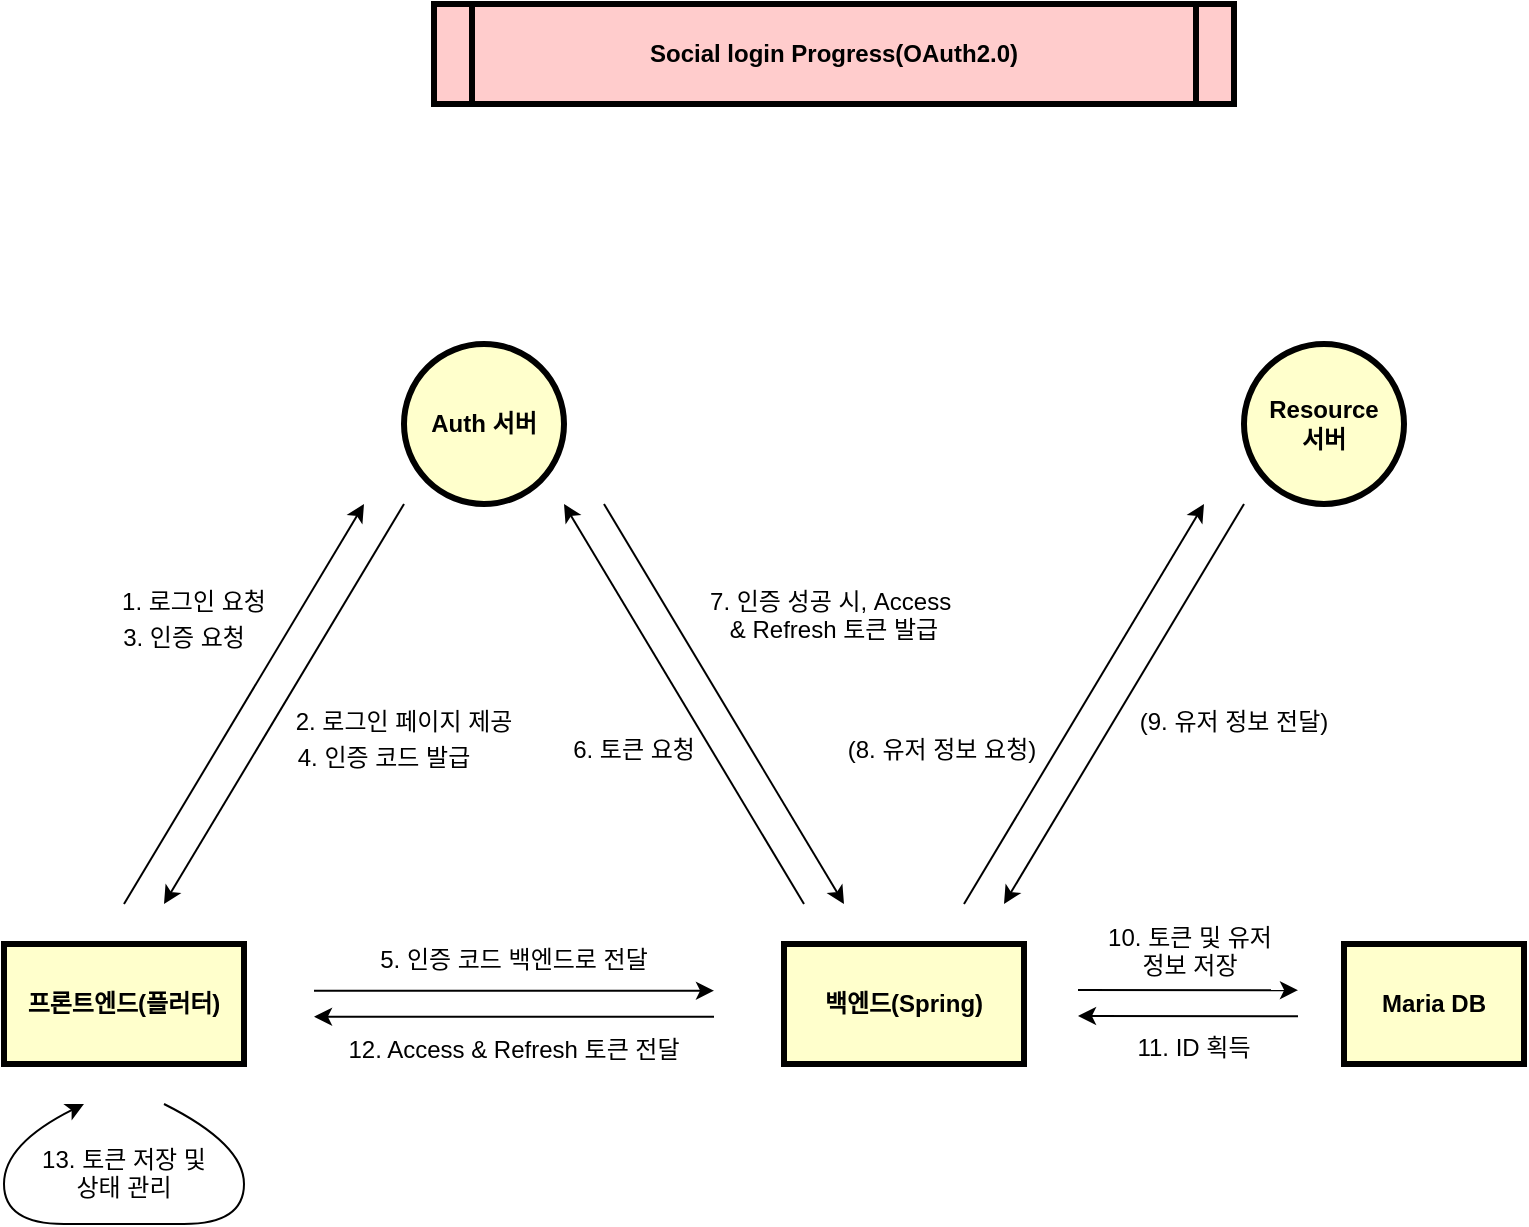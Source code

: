 <mxfile version="21.1.2" type="github">
  <diagram name="Page-1" id="c7558073-3199-34d8-9f00-42111426c3f3">
    <mxGraphModel dx="1763" dy="1627" grid="1" gridSize="10" guides="1" tooltips="1" connect="1" arrows="1" fold="1" page="1" pageScale="1" pageWidth="1169" pageHeight="827" background="none" math="0" shadow="0">
      <root>
        <mxCell id="0" />
        <mxCell id="1" parent="0" />
        <mxCell id="5" value="Social login Progress(OAuth2.0)" style="shape=process;whiteSpace=wrap;align=center;verticalAlign=middle;size=0.048;fontStyle=1;strokeWidth=3;fillColor=#FFCCCC" parent="1" vertex="1">
          <mxGeometry x="385.0" y="110" width="400" height="50" as="geometry" />
        </mxCell>
        <mxCell id="74" value="5. 인증 코드 백엔드로 전달" style="text;spacingTop=-5;align=center" parent="1" vertex="1">
          <mxGeometry x="410" y="579" width="30" height="20" as="geometry" />
        </mxCell>
        <mxCell id="ToXP-ZIfV80G0RlOMZjr-102" value="프론트엔드(플러터)" style="whiteSpace=wrap;align=center;verticalAlign=middle;fontStyle=1;strokeWidth=3;fillColor=#FFFFCC" vertex="1" parent="1">
          <mxGeometry x="170" y="580" width="120" height="60" as="geometry" />
        </mxCell>
        <mxCell id="ToXP-ZIfV80G0RlOMZjr-104" value="백엔드(Spring)" style="whiteSpace=wrap;align=center;verticalAlign=middle;fontStyle=1;strokeWidth=3;fillColor=#FFFFCC" vertex="1" parent="1">
          <mxGeometry x="560" y="580" width="120" height="60" as="geometry" />
        </mxCell>
        <mxCell id="ToXP-ZIfV80G0RlOMZjr-105" value="Maria DB" style="whiteSpace=wrap;align=center;verticalAlign=middle;fontStyle=1;strokeWidth=3;fillColor=#FFFFCC" vertex="1" parent="1">
          <mxGeometry x="840" y="580" width="90" height="60" as="geometry" />
        </mxCell>
        <mxCell id="ToXP-ZIfV80G0RlOMZjr-113" value="Resource&lt;br&gt;서버" style="ellipse;whiteSpace=wrap;html=1;fillColor=#FFFFCC;fontStyle=1;strokeWidth=3;" vertex="1" parent="1">
          <mxGeometry x="790" y="280" width="80" height="80" as="geometry" />
        </mxCell>
        <mxCell id="ToXP-ZIfV80G0RlOMZjr-115" value="Auth 서버" style="ellipse;whiteSpace=wrap;html=1;fillColor=#FFFFCC;fontStyle=1;strokeWidth=3;" vertex="1" parent="1">
          <mxGeometry x="370" y="280" width="80" height="80" as="geometry" />
        </mxCell>
        <mxCell id="ToXP-ZIfV80G0RlOMZjr-121" value="" style="endArrow=classic;html=1;rounded=0;" edge="1" parent="1">
          <mxGeometry width="50" height="50" relative="1" as="geometry">
            <mxPoint x="230" y="560" as="sourcePoint" />
            <mxPoint x="350" y="360" as="targetPoint" />
          </mxGeometry>
        </mxCell>
        <mxCell id="ToXP-ZIfV80G0RlOMZjr-122" value="" style="endArrow=classic;html=1;rounded=0;" edge="1" parent="1">
          <mxGeometry width="50" height="50" relative="1" as="geometry">
            <mxPoint x="370" y="360" as="sourcePoint" />
            <mxPoint x="250" y="560" as="targetPoint" />
          </mxGeometry>
        </mxCell>
        <mxCell id="ToXP-ZIfV80G0RlOMZjr-127" value="" style="group" vertex="1" connectable="0" parent="1">
          <mxGeometry x="350" y="460" width="30" height="48" as="geometry" />
        </mxCell>
        <mxCell id="ToXP-ZIfV80G0RlOMZjr-125" value="2. 로그인 페이지 제공" style="text;spacingTop=-5;align=center" vertex="1" parent="ToXP-ZIfV80G0RlOMZjr-127">
          <mxGeometry x="10" width="20" height="30" as="geometry" />
        </mxCell>
        <mxCell id="ToXP-ZIfV80G0RlOMZjr-126" value="4. 인증 코드 발급" style="text;spacingTop=-5;align=center" vertex="1" parent="ToXP-ZIfV80G0RlOMZjr-127">
          <mxGeometry y="18" width="20" height="30" as="geometry" />
        </mxCell>
        <mxCell id="ToXP-ZIfV80G0RlOMZjr-128" value="" style="group" vertex="1" connectable="0" parent="1">
          <mxGeometry x="250" y="400" width="25" height="48" as="geometry" />
        </mxCell>
        <mxCell id="ToXP-ZIfV80G0RlOMZjr-123" value="1. 로그인 요청" style="text;spacingTop=-5;align=center" vertex="1" parent="ToXP-ZIfV80G0RlOMZjr-128">
          <mxGeometry x="5" width="20" height="30" as="geometry" />
        </mxCell>
        <mxCell id="ToXP-ZIfV80G0RlOMZjr-124" value="3. 인증 요청" style="text;spacingTop=-5;align=center" vertex="1" parent="ToXP-ZIfV80G0RlOMZjr-128">
          <mxGeometry y="18" width="20" height="30" as="geometry" />
        </mxCell>
        <mxCell id="ToXP-ZIfV80G0RlOMZjr-129" value="" style="endArrow=classic;html=1;rounded=0;" edge="1" parent="1">
          <mxGeometry width="50" height="50" relative="1" as="geometry">
            <mxPoint x="570" y="560" as="sourcePoint" />
            <mxPoint x="450" y="360" as="targetPoint" />
          </mxGeometry>
        </mxCell>
        <mxCell id="ToXP-ZIfV80G0RlOMZjr-130" value="" style="endArrow=classic;html=1;rounded=0;" edge="1" parent="1">
          <mxGeometry width="50" height="50" relative="1" as="geometry">
            <mxPoint x="470" y="360" as="sourcePoint" />
            <mxPoint x="590" y="560" as="targetPoint" />
          </mxGeometry>
        </mxCell>
        <mxCell id="ToXP-ZIfV80G0RlOMZjr-131" value="6. 토큰 요청" style="text;spacingTop=-5;align=center" vertex="1" parent="1">
          <mxGeometry x="470" y="474" width="30" height="20" as="geometry" />
        </mxCell>
        <mxCell id="ToXP-ZIfV80G0RlOMZjr-133" value="" style="endArrow=classic;html=1;rounded=0;" edge="1" parent="1">
          <mxGeometry width="50" height="50" relative="1" as="geometry">
            <mxPoint x="525" y="616.33" as="sourcePoint" />
            <mxPoint x="325" y="616.33" as="targetPoint" />
          </mxGeometry>
        </mxCell>
        <mxCell id="ToXP-ZIfV80G0RlOMZjr-134" value="" style="endArrow=classic;html=1;rounded=0;" edge="1" parent="1">
          <mxGeometry width="50" height="50" relative="1" as="geometry">
            <mxPoint x="325" y="603.33" as="sourcePoint" />
            <mxPoint x="525" y="603.33" as="targetPoint" />
          </mxGeometry>
        </mxCell>
        <mxCell id="ToXP-ZIfV80G0RlOMZjr-135" value="7. 인증 성공 시, Access &#xa;&amp; Refresh 토큰 발급" style="text;spacingTop=-5;align=center" vertex="1" parent="1">
          <mxGeometry x="570" y="400" width="30" height="20" as="geometry" />
        </mxCell>
        <mxCell id="ToXP-ZIfV80G0RlOMZjr-136" value="" style="endArrow=classic;html=1;rounded=0;" edge="1" parent="1">
          <mxGeometry width="50" height="50" relative="1" as="geometry">
            <mxPoint x="650" y="560" as="sourcePoint" />
            <mxPoint x="770" y="360" as="targetPoint" />
          </mxGeometry>
        </mxCell>
        <mxCell id="ToXP-ZIfV80G0RlOMZjr-137" value="" style="endArrow=classic;html=1;rounded=0;" edge="1" parent="1">
          <mxGeometry width="50" height="50" relative="1" as="geometry">
            <mxPoint x="790" y="360" as="sourcePoint" />
            <mxPoint x="670" y="560" as="targetPoint" />
          </mxGeometry>
        </mxCell>
        <mxCell id="ToXP-ZIfV80G0RlOMZjr-138" value="(8. 유저 정보 요청)" style="text;spacingTop=-5;align=center" vertex="1" parent="1">
          <mxGeometry x="624" y="474" width="30" height="20" as="geometry" />
        </mxCell>
        <mxCell id="ToXP-ZIfV80G0RlOMZjr-139" value="(9. 유저 정보 전달)" style="text;spacingTop=-5;align=center" vertex="1" parent="1">
          <mxGeometry x="770" y="460" width="30" height="20" as="geometry" />
        </mxCell>
        <mxCell id="ToXP-ZIfV80G0RlOMZjr-143" value="10. 토큰 및 유저 &#xa;정보 저장" style="text;spacingTop=-5;align=center" vertex="1" parent="1">
          <mxGeometry x="748" y="568" width="30" height="20" as="geometry" />
        </mxCell>
        <mxCell id="ToXP-ZIfV80G0RlOMZjr-144" value="11. ID 획득" style="text;spacingTop=-5;align=center" vertex="1" parent="1">
          <mxGeometry x="750" y="623" width="30" height="20" as="geometry" />
        </mxCell>
        <mxCell id="ToXP-ZIfV80G0RlOMZjr-145" value="12. Access &amp; Refresh 토큰 전달" style="text;spacingTop=-5;align=center" vertex="1" parent="1">
          <mxGeometry x="410" y="624" width="30" height="20" as="geometry" />
        </mxCell>
        <mxCell id="ToXP-ZIfV80G0RlOMZjr-146" value="" style="curved=1;endArrow=classic;html=1;rounded=0;" edge="1" parent="1">
          <mxGeometry width="50" height="50" relative="1" as="geometry">
            <mxPoint x="250" y="660" as="sourcePoint" />
            <mxPoint x="210" y="660" as="targetPoint" />
            <Array as="points">
              <mxPoint x="290" y="680" />
              <mxPoint x="290" y="720" />
              <mxPoint x="230" y="720" />
              <mxPoint x="170" y="720" />
              <mxPoint x="170" y="680" />
            </Array>
          </mxGeometry>
        </mxCell>
        <mxCell id="ToXP-ZIfV80G0RlOMZjr-147" value="13. 토큰 저장 및&#xa;상태 관리" style="text;spacingTop=-5;align=center" vertex="1" parent="1">
          <mxGeometry x="215" y="679" width="30" height="20" as="geometry" />
        </mxCell>
        <mxCell id="ToXP-ZIfV80G0RlOMZjr-148" value="" style="endArrow=classic;html=1;rounded=0;" edge="1" parent="1">
          <mxGeometry width="50" height="50" relative="1" as="geometry">
            <mxPoint x="817" y="616.08" as="sourcePoint" />
            <mxPoint x="707" y="616" as="targetPoint" />
          </mxGeometry>
        </mxCell>
        <mxCell id="ToXP-ZIfV80G0RlOMZjr-149" value="" style="endArrow=classic;html=1;rounded=0;" edge="1" parent="1">
          <mxGeometry width="50" height="50" relative="1" as="geometry">
            <mxPoint x="707" y="603" as="sourcePoint" />
            <mxPoint x="817" y="603.08" as="targetPoint" />
          </mxGeometry>
        </mxCell>
      </root>
    </mxGraphModel>
  </diagram>
</mxfile>

